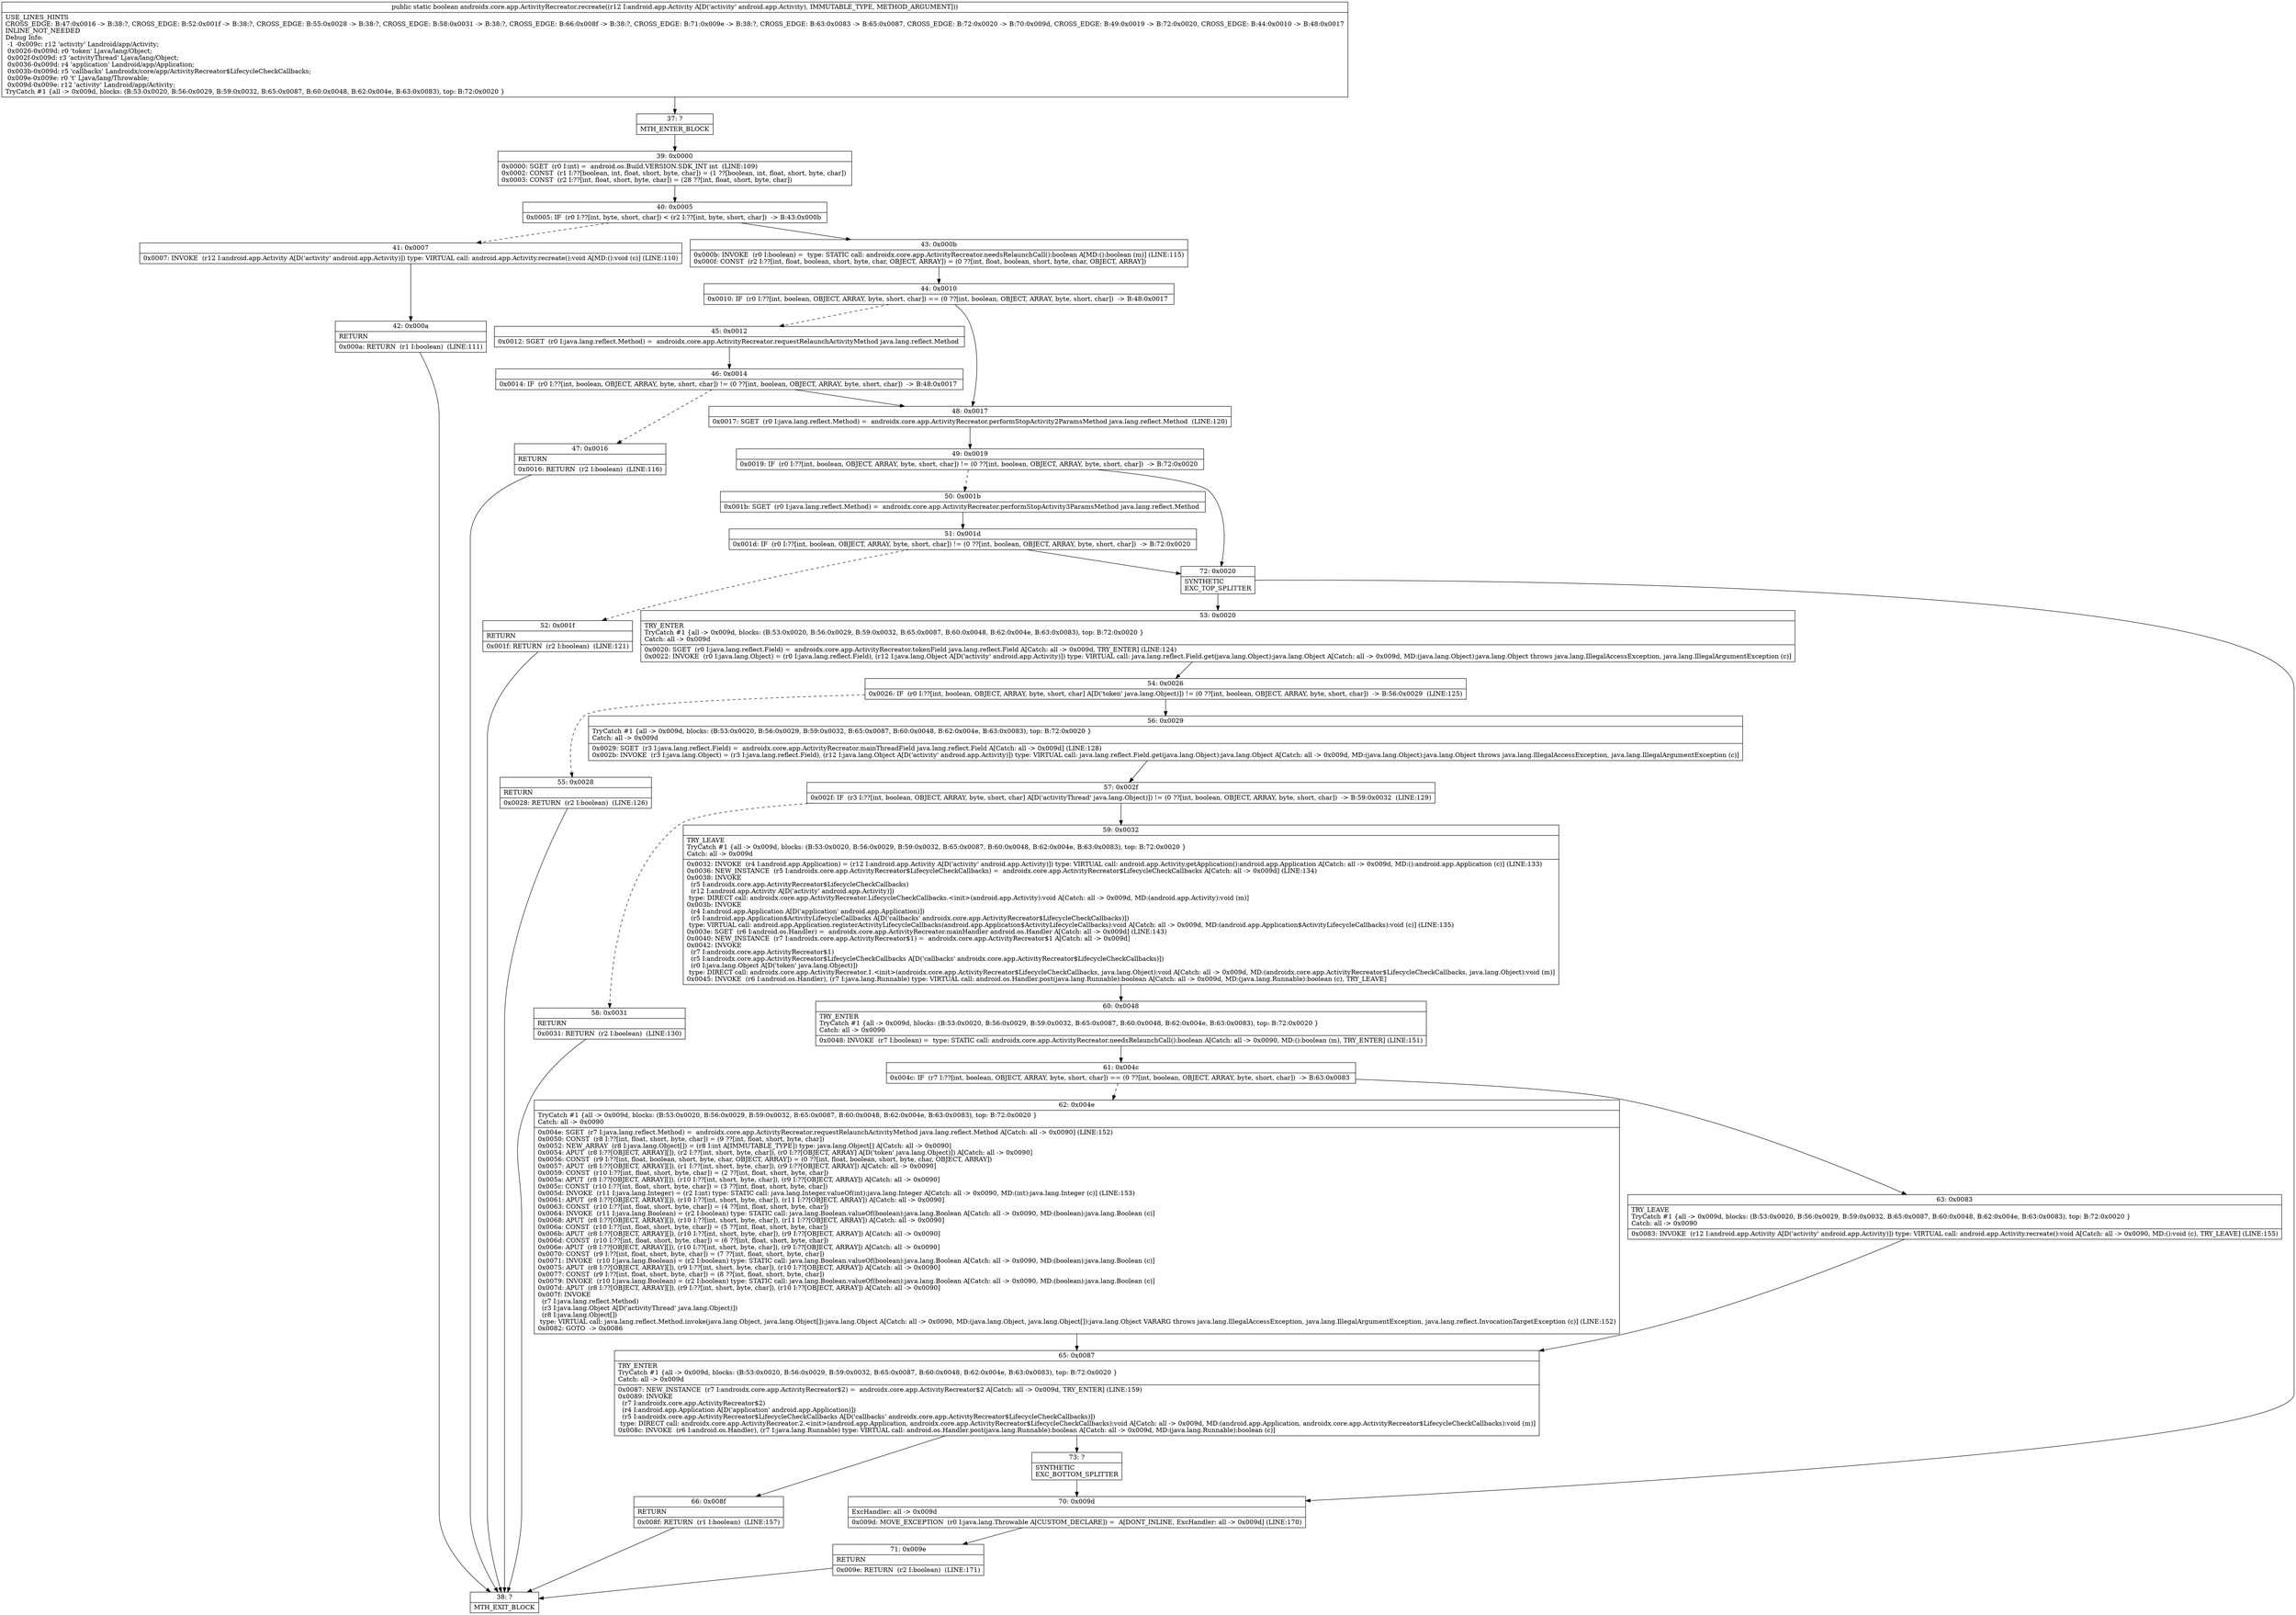 digraph "CFG forandroidx.core.app.ActivityRecreator.recreate(Landroid\/app\/Activity;)Z" {
Node_37 [shape=record,label="{37\:\ ?|MTH_ENTER_BLOCK\l}"];
Node_39 [shape=record,label="{39\:\ 0x0000|0x0000: SGET  (r0 I:int) =  android.os.Build.VERSION.SDK_INT int  (LINE:109)\l0x0002: CONST  (r1 I:??[boolean, int, float, short, byte, char]) = (1 ??[boolean, int, float, short, byte, char]) \l0x0003: CONST  (r2 I:??[int, float, short, byte, char]) = (28 ??[int, float, short, byte, char]) \l}"];
Node_40 [shape=record,label="{40\:\ 0x0005|0x0005: IF  (r0 I:??[int, byte, short, char]) \< (r2 I:??[int, byte, short, char])  \-\> B:43:0x000b \l}"];
Node_41 [shape=record,label="{41\:\ 0x0007|0x0007: INVOKE  (r12 I:android.app.Activity A[D('activity' android.app.Activity)]) type: VIRTUAL call: android.app.Activity.recreate():void A[MD:():void (c)] (LINE:110)\l}"];
Node_42 [shape=record,label="{42\:\ 0x000a|RETURN\l|0x000a: RETURN  (r1 I:boolean)  (LINE:111)\l}"];
Node_38 [shape=record,label="{38\:\ ?|MTH_EXIT_BLOCK\l}"];
Node_43 [shape=record,label="{43\:\ 0x000b|0x000b: INVOKE  (r0 I:boolean) =  type: STATIC call: androidx.core.app.ActivityRecreator.needsRelaunchCall():boolean A[MD:():boolean (m)] (LINE:115)\l0x000f: CONST  (r2 I:??[int, float, boolean, short, byte, char, OBJECT, ARRAY]) = (0 ??[int, float, boolean, short, byte, char, OBJECT, ARRAY]) \l}"];
Node_44 [shape=record,label="{44\:\ 0x0010|0x0010: IF  (r0 I:??[int, boolean, OBJECT, ARRAY, byte, short, char]) == (0 ??[int, boolean, OBJECT, ARRAY, byte, short, char])  \-\> B:48:0x0017 \l}"];
Node_45 [shape=record,label="{45\:\ 0x0012|0x0012: SGET  (r0 I:java.lang.reflect.Method) =  androidx.core.app.ActivityRecreator.requestRelaunchActivityMethod java.lang.reflect.Method \l}"];
Node_46 [shape=record,label="{46\:\ 0x0014|0x0014: IF  (r0 I:??[int, boolean, OBJECT, ARRAY, byte, short, char]) != (0 ??[int, boolean, OBJECT, ARRAY, byte, short, char])  \-\> B:48:0x0017 \l}"];
Node_47 [shape=record,label="{47\:\ 0x0016|RETURN\l|0x0016: RETURN  (r2 I:boolean)  (LINE:116)\l}"];
Node_48 [shape=record,label="{48\:\ 0x0017|0x0017: SGET  (r0 I:java.lang.reflect.Method) =  androidx.core.app.ActivityRecreator.performStopActivity2ParamsMethod java.lang.reflect.Method  (LINE:120)\l}"];
Node_49 [shape=record,label="{49\:\ 0x0019|0x0019: IF  (r0 I:??[int, boolean, OBJECT, ARRAY, byte, short, char]) != (0 ??[int, boolean, OBJECT, ARRAY, byte, short, char])  \-\> B:72:0x0020 \l}"];
Node_50 [shape=record,label="{50\:\ 0x001b|0x001b: SGET  (r0 I:java.lang.reflect.Method) =  androidx.core.app.ActivityRecreator.performStopActivity3ParamsMethod java.lang.reflect.Method \l}"];
Node_51 [shape=record,label="{51\:\ 0x001d|0x001d: IF  (r0 I:??[int, boolean, OBJECT, ARRAY, byte, short, char]) != (0 ??[int, boolean, OBJECT, ARRAY, byte, short, char])  \-\> B:72:0x0020 \l}"];
Node_52 [shape=record,label="{52\:\ 0x001f|RETURN\l|0x001f: RETURN  (r2 I:boolean)  (LINE:121)\l}"];
Node_72 [shape=record,label="{72\:\ 0x0020|SYNTHETIC\lEXC_TOP_SPLITTER\l}"];
Node_53 [shape=record,label="{53\:\ 0x0020|TRY_ENTER\lTryCatch #1 \{all \-\> 0x009d, blocks: (B:53:0x0020, B:56:0x0029, B:59:0x0032, B:65:0x0087, B:60:0x0048, B:62:0x004e, B:63:0x0083), top: B:72:0x0020 \}\lCatch: all \-\> 0x009d\l|0x0020: SGET  (r0 I:java.lang.reflect.Field) =  androidx.core.app.ActivityRecreator.tokenField java.lang.reflect.Field A[Catch: all \-\> 0x009d, TRY_ENTER] (LINE:124)\l0x0022: INVOKE  (r0 I:java.lang.Object) = (r0 I:java.lang.reflect.Field), (r12 I:java.lang.Object A[D('activity' android.app.Activity)]) type: VIRTUAL call: java.lang.reflect.Field.get(java.lang.Object):java.lang.Object A[Catch: all \-\> 0x009d, MD:(java.lang.Object):java.lang.Object throws java.lang.IllegalAccessException, java.lang.IllegalArgumentException (c)]\l}"];
Node_54 [shape=record,label="{54\:\ 0x0026|0x0026: IF  (r0 I:??[int, boolean, OBJECT, ARRAY, byte, short, char] A[D('token' java.lang.Object)]) != (0 ??[int, boolean, OBJECT, ARRAY, byte, short, char])  \-\> B:56:0x0029  (LINE:125)\l}"];
Node_55 [shape=record,label="{55\:\ 0x0028|RETURN\l|0x0028: RETURN  (r2 I:boolean)  (LINE:126)\l}"];
Node_56 [shape=record,label="{56\:\ 0x0029|TryCatch #1 \{all \-\> 0x009d, blocks: (B:53:0x0020, B:56:0x0029, B:59:0x0032, B:65:0x0087, B:60:0x0048, B:62:0x004e, B:63:0x0083), top: B:72:0x0020 \}\lCatch: all \-\> 0x009d\l|0x0029: SGET  (r3 I:java.lang.reflect.Field) =  androidx.core.app.ActivityRecreator.mainThreadField java.lang.reflect.Field A[Catch: all \-\> 0x009d] (LINE:128)\l0x002b: INVOKE  (r3 I:java.lang.Object) = (r3 I:java.lang.reflect.Field), (r12 I:java.lang.Object A[D('activity' android.app.Activity)]) type: VIRTUAL call: java.lang.reflect.Field.get(java.lang.Object):java.lang.Object A[Catch: all \-\> 0x009d, MD:(java.lang.Object):java.lang.Object throws java.lang.IllegalAccessException, java.lang.IllegalArgumentException (c)]\l}"];
Node_57 [shape=record,label="{57\:\ 0x002f|0x002f: IF  (r3 I:??[int, boolean, OBJECT, ARRAY, byte, short, char] A[D('activityThread' java.lang.Object)]) != (0 ??[int, boolean, OBJECT, ARRAY, byte, short, char])  \-\> B:59:0x0032  (LINE:129)\l}"];
Node_58 [shape=record,label="{58\:\ 0x0031|RETURN\l|0x0031: RETURN  (r2 I:boolean)  (LINE:130)\l}"];
Node_59 [shape=record,label="{59\:\ 0x0032|TRY_LEAVE\lTryCatch #1 \{all \-\> 0x009d, blocks: (B:53:0x0020, B:56:0x0029, B:59:0x0032, B:65:0x0087, B:60:0x0048, B:62:0x004e, B:63:0x0083), top: B:72:0x0020 \}\lCatch: all \-\> 0x009d\l|0x0032: INVOKE  (r4 I:android.app.Application) = (r12 I:android.app.Activity A[D('activity' android.app.Activity)]) type: VIRTUAL call: android.app.Activity.getApplication():android.app.Application A[Catch: all \-\> 0x009d, MD:():android.app.Application (c)] (LINE:133)\l0x0036: NEW_INSTANCE  (r5 I:androidx.core.app.ActivityRecreator$LifecycleCheckCallbacks) =  androidx.core.app.ActivityRecreator$LifecycleCheckCallbacks A[Catch: all \-\> 0x009d] (LINE:134)\l0x0038: INVOKE  \l  (r5 I:androidx.core.app.ActivityRecreator$LifecycleCheckCallbacks)\l  (r12 I:android.app.Activity A[D('activity' android.app.Activity)])\l type: DIRECT call: androidx.core.app.ActivityRecreator.LifecycleCheckCallbacks.\<init\>(android.app.Activity):void A[Catch: all \-\> 0x009d, MD:(android.app.Activity):void (m)]\l0x003b: INVOKE  \l  (r4 I:android.app.Application A[D('application' android.app.Application)])\l  (r5 I:android.app.Application$ActivityLifecycleCallbacks A[D('callbacks' androidx.core.app.ActivityRecreator$LifecycleCheckCallbacks)])\l type: VIRTUAL call: android.app.Application.registerActivityLifecycleCallbacks(android.app.Application$ActivityLifecycleCallbacks):void A[Catch: all \-\> 0x009d, MD:(android.app.Application$ActivityLifecycleCallbacks):void (c)] (LINE:135)\l0x003e: SGET  (r6 I:android.os.Handler) =  androidx.core.app.ActivityRecreator.mainHandler android.os.Handler A[Catch: all \-\> 0x009d] (LINE:143)\l0x0040: NEW_INSTANCE  (r7 I:androidx.core.app.ActivityRecreator$1) =  androidx.core.app.ActivityRecreator$1 A[Catch: all \-\> 0x009d]\l0x0042: INVOKE  \l  (r7 I:androidx.core.app.ActivityRecreator$1)\l  (r5 I:androidx.core.app.ActivityRecreator$LifecycleCheckCallbacks A[D('callbacks' androidx.core.app.ActivityRecreator$LifecycleCheckCallbacks)])\l  (r0 I:java.lang.Object A[D('token' java.lang.Object)])\l type: DIRECT call: androidx.core.app.ActivityRecreator.1.\<init\>(androidx.core.app.ActivityRecreator$LifecycleCheckCallbacks, java.lang.Object):void A[Catch: all \-\> 0x009d, MD:(androidx.core.app.ActivityRecreator$LifecycleCheckCallbacks, java.lang.Object):void (m)]\l0x0045: INVOKE  (r6 I:android.os.Handler), (r7 I:java.lang.Runnable) type: VIRTUAL call: android.os.Handler.post(java.lang.Runnable):boolean A[Catch: all \-\> 0x009d, MD:(java.lang.Runnable):boolean (c), TRY_LEAVE]\l}"];
Node_60 [shape=record,label="{60\:\ 0x0048|TRY_ENTER\lTryCatch #1 \{all \-\> 0x009d, blocks: (B:53:0x0020, B:56:0x0029, B:59:0x0032, B:65:0x0087, B:60:0x0048, B:62:0x004e, B:63:0x0083), top: B:72:0x0020 \}\lCatch: all \-\> 0x0090\l|0x0048: INVOKE  (r7 I:boolean) =  type: STATIC call: androidx.core.app.ActivityRecreator.needsRelaunchCall():boolean A[Catch: all \-\> 0x0090, MD:():boolean (m), TRY_ENTER] (LINE:151)\l}"];
Node_61 [shape=record,label="{61\:\ 0x004c|0x004c: IF  (r7 I:??[int, boolean, OBJECT, ARRAY, byte, short, char]) == (0 ??[int, boolean, OBJECT, ARRAY, byte, short, char])  \-\> B:63:0x0083 \l}"];
Node_62 [shape=record,label="{62\:\ 0x004e|TryCatch #1 \{all \-\> 0x009d, blocks: (B:53:0x0020, B:56:0x0029, B:59:0x0032, B:65:0x0087, B:60:0x0048, B:62:0x004e, B:63:0x0083), top: B:72:0x0020 \}\lCatch: all \-\> 0x0090\l|0x004e: SGET  (r7 I:java.lang.reflect.Method) =  androidx.core.app.ActivityRecreator.requestRelaunchActivityMethod java.lang.reflect.Method A[Catch: all \-\> 0x0090] (LINE:152)\l0x0050: CONST  (r8 I:??[int, float, short, byte, char]) = (9 ??[int, float, short, byte, char]) \l0x0052: NEW_ARRAY  (r8 I:java.lang.Object[]) = (r8 I:int A[IMMUTABLE_TYPE]) type: java.lang.Object[] A[Catch: all \-\> 0x0090]\l0x0054: APUT  (r8 I:??[OBJECT, ARRAY][]), (r2 I:??[int, short, byte, char]), (r0 I:??[OBJECT, ARRAY] A[D('token' java.lang.Object)]) A[Catch: all \-\> 0x0090]\l0x0056: CONST  (r9 I:??[int, float, boolean, short, byte, char, OBJECT, ARRAY]) = (0 ??[int, float, boolean, short, byte, char, OBJECT, ARRAY]) \l0x0057: APUT  (r8 I:??[OBJECT, ARRAY][]), (r1 I:??[int, short, byte, char]), (r9 I:??[OBJECT, ARRAY]) A[Catch: all \-\> 0x0090]\l0x0059: CONST  (r10 I:??[int, float, short, byte, char]) = (2 ??[int, float, short, byte, char]) \l0x005a: APUT  (r8 I:??[OBJECT, ARRAY][]), (r10 I:??[int, short, byte, char]), (r9 I:??[OBJECT, ARRAY]) A[Catch: all \-\> 0x0090]\l0x005c: CONST  (r10 I:??[int, float, short, byte, char]) = (3 ??[int, float, short, byte, char]) \l0x005d: INVOKE  (r11 I:java.lang.Integer) = (r2 I:int) type: STATIC call: java.lang.Integer.valueOf(int):java.lang.Integer A[Catch: all \-\> 0x0090, MD:(int):java.lang.Integer (c)] (LINE:153)\l0x0061: APUT  (r8 I:??[OBJECT, ARRAY][]), (r10 I:??[int, short, byte, char]), (r11 I:??[OBJECT, ARRAY]) A[Catch: all \-\> 0x0090]\l0x0063: CONST  (r10 I:??[int, float, short, byte, char]) = (4 ??[int, float, short, byte, char]) \l0x0064: INVOKE  (r11 I:java.lang.Boolean) = (r2 I:boolean) type: STATIC call: java.lang.Boolean.valueOf(boolean):java.lang.Boolean A[Catch: all \-\> 0x0090, MD:(boolean):java.lang.Boolean (c)]\l0x0068: APUT  (r8 I:??[OBJECT, ARRAY][]), (r10 I:??[int, short, byte, char]), (r11 I:??[OBJECT, ARRAY]) A[Catch: all \-\> 0x0090]\l0x006a: CONST  (r10 I:??[int, float, short, byte, char]) = (5 ??[int, float, short, byte, char]) \l0x006b: APUT  (r8 I:??[OBJECT, ARRAY][]), (r10 I:??[int, short, byte, char]), (r9 I:??[OBJECT, ARRAY]) A[Catch: all \-\> 0x0090]\l0x006d: CONST  (r10 I:??[int, float, short, byte, char]) = (6 ??[int, float, short, byte, char]) \l0x006e: APUT  (r8 I:??[OBJECT, ARRAY][]), (r10 I:??[int, short, byte, char]), (r9 I:??[OBJECT, ARRAY]) A[Catch: all \-\> 0x0090]\l0x0070: CONST  (r9 I:??[int, float, short, byte, char]) = (7 ??[int, float, short, byte, char]) \l0x0071: INVOKE  (r10 I:java.lang.Boolean) = (r2 I:boolean) type: STATIC call: java.lang.Boolean.valueOf(boolean):java.lang.Boolean A[Catch: all \-\> 0x0090, MD:(boolean):java.lang.Boolean (c)]\l0x0075: APUT  (r8 I:??[OBJECT, ARRAY][]), (r9 I:??[int, short, byte, char]), (r10 I:??[OBJECT, ARRAY]) A[Catch: all \-\> 0x0090]\l0x0077: CONST  (r9 I:??[int, float, short, byte, char]) = (8 ??[int, float, short, byte, char]) \l0x0079: INVOKE  (r10 I:java.lang.Boolean) = (r2 I:boolean) type: STATIC call: java.lang.Boolean.valueOf(boolean):java.lang.Boolean A[Catch: all \-\> 0x0090, MD:(boolean):java.lang.Boolean (c)]\l0x007d: APUT  (r8 I:??[OBJECT, ARRAY][]), (r9 I:??[int, short, byte, char]), (r10 I:??[OBJECT, ARRAY]) A[Catch: all \-\> 0x0090]\l0x007f: INVOKE  \l  (r7 I:java.lang.reflect.Method)\l  (r3 I:java.lang.Object A[D('activityThread' java.lang.Object)])\l  (r8 I:java.lang.Object[])\l type: VIRTUAL call: java.lang.reflect.Method.invoke(java.lang.Object, java.lang.Object[]):java.lang.Object A[Catch: all \-\> 0x0090, MD:(java.lang.Object, java.lang.Object[]):java.lang.Object VARARG throws java.lang.IllegalAccessException, java.lang.IllegalArgumentException, java.lang.reflect.InvocationTargetException (c)] (LINE:152)\l0x0082: GOTO  \-\> 0x0086 \l}"];
Node_65 [shape=record,label="{65\:\ 0x0087|TRY_ENTER\lTryCatch #1 \{all \-\> 0x009d, blocks: (B:53:0x0020, B:56:0x0029, B:59:0x0032, B:65:0x0087, B:60:0x0048, B:62:0x004e, B:63:0x0083), top: B:72:0x0020 \}\lCatch: all \-\> 0x009d\l|0x0087: NEW_INSTANCE  (r7 I:androidx.core.app.ActivityRecreator$2) =  androidx.core.app.ActivityRecreator$2 A[Catch: all \-\> 0x009d, TRY_ENTER] (LINE:159)\l0x0089: INVOKE  \l  (r7 I:androidx.core.app.ActivityRecreator$2)\l  (r4 I:android.app.Application A[D('application' android.app.Application)])\l  (r5 I:androidx.core.app.ActivityRecreator$LifecycleCheckCallbacks A[D('callbacks' androidx.core.app.ActivityRecreator$LifecycleCheckCallbacks)])\l type: DIRECT call: androidx.core.app.ActivityRecreator.2.\<init\>(android.app.Application, androidx.core.app.ActivityRecreator$LifecycleCheckCallbacks):void A[Catch: all \-\> 0x009d, MD:(android.app.Application, androidx.core.app.ActivityRecreator$LifecycleCheckCallbacks):void (m)]\l0x008c: INVOKE  (r6 I:android.os.Handler), (r7 I:java.lang.Runnable) type: VIRTUAL call: android.os.Handler.post(java.lang.Runnable):boolean A[Catch: all \-\> 0x009d, MD:(java.lang.Runnable):boolean (c)]\l}"];
Node_66 [shape=record,label="{66\:\ 0x008f|RETURN\l|0x008f: RETURN  (r1 I:boolean)  (LINE:157)\l}"];
Node_73 [shape=record,label="{73\:\ ?|SYNTHETIC\lEXC_BOTTOM_SPLITTER\l}"];
Node_63 [shape=record,label="{63\:\ 0x0083|TRY_LEAVE\lTryCatch #1 \{all \-\> 0x009d, blocks: (B:53:0x0020, B:56:0x0029, B:59:0x0032, B:65:0x0087, B:60:0x0048, B:62:0x004e, B:63:0x0083), top: B:72:0x0020 \}\lCatch: all \-\> 0x0090\l|0x0083: INVOKE  (r12 I:android.app.Activity A[D('activity' android.app.Activity)]) type: VIRTUAL call: android.app.Activity.recreate():void A[Catch: all \-\> 0x0090, MD:():void (c), TRY_LEAVE] (LINE:155)\l}"];
Node_70 [shape=record,label="{70\:\ 0x009d|ExcHandler: all \-\> 0x009d\l|0x009d: MOVE_EXCEPTION  (r0 I:java.lang.Throwable A[CUSTOM_DECLARE]) =  A[DONT_INLINE, ExcHandler: all \-\> 0x009d] (LINE:170)\l}"];
Node_71 [shape=record,label="{71\:\ 0x009e|RETURN\l|0x009e: RETURN  (r2 I:boolean)  (LINE:171)\l}"];
MethodNode[shape=record,label="{public static boolean androidx.core.app.ActivityRecreator.recreate((r12 I:android.app.Activity A[D('activity' android.app.Activity), IMMUTABLE_TYPE, METHOD_ARGUMENT]))  | USE_LINES_HINTS\lCROSS_EDGE: B:47:0x0016 \-\> B:38:?, CROSS_EDGE: B:52:0x001f \-\> B:38:?, CROSS_EDGE: B:55:0x0028 \-\> B:38:?, CROSS_EDGE: B:58:0x0031 \-\> B:38:?, CROSS_EDGE: B:66:0x008f \-\> B:38:?, CROSS_EDGE: B:71:0x009e \-\> B:38:?, CROSS_EDGE: B:63:0x0083 \-\> B:65:0x0087, CROSS_EDGE: B:72:0x0020 \-\> B:70:0x009d, CROSS_EDGE: B:49:0x0019 \-\> B:72:0x0020, CROSS_EDGE: B:44:0x0010 \-\> B:48:0x0017\lINLINE_NOT_NEEDED\lDebug Info:\l  \-1 \-0x009c: r12 'activity' Landroid\/app\/Activity;\l  0x0026\-0x009d: r0 'token' Ljava\/lang\/Object;\l  0x002f\-0x009d: r3 'activityThread' Ljava\/lang\/Object;\l  0x0036\-0x009d: r4 'application' Landroid\/app\/Application;\l  0x003b\-0x009d: r5 'callbacks' Landroidx\/core\/app\/ActivityRecreator$LifecycleCheckCallbacks;\l  0x009e\-0x009e: r0 't' Ljava\/lang\/Throwable;\l  0x009d\-0x009e: r12 'activity' Landroid\/app\/Activity;\lTryCatch #1 \{all \-\> 0x009d, blocks: (B:53:0x0020, B:56:0x0029, B:59:0x0032, B:65:0x0087, B:60:0x0048, B:62:0x004e, B:63:0x0083), top: B:72:0x0020 \}\l}"];
MethodNode -> Node_37;Node_37 -> Node_39;
Node_39 -> Node_40;
Node_40 -> Node_41[style=dashed];
Node_40 -> Node_43;
Node_41 -> Node_42;
Node_42 -> Node_38;
Node_43 -> Node_44;
Node_44 -> Node_45[style=dashed];
Node_44 -> Node_48;
Node_45 -> Node_46;
Node_46 -> Node_47[style=dashed];
Node_46 -> Node_48;
Node_47 -> Node_38;
Node_48 -> Node_49;
Node_49 -> Node_50[style=dashed];
Node_49 -> Node_72;
Node_50 -> Node_51;
Node_51 -> Node_52[style=dashed];
Node_51 -> Node_72;
Node_52 -> Node_38;
Node_72 -> Node_53;
Node_72 -> Node_70;
Node_53 -> Node_54;
Node_54 -> Node_55[style=dashed];
Node_54 -> Node_56;
Node_55 -> Node_38;
Node_56 -> Node_57;
Node_57 -> Node_58[style=dashed];
Node_57 -> Node_59;
Node_58 -> Node_38;
Node_59 -> Node_60;
Node_60 -> Node_61;
Node_61 -> Node_62[style=dashed];
Node_61 -> Node_63;
Node_62 -> Node_65;
Node_65 -> Node_66;
Node_65 -> Node_73;
Node_66 -> Node_38;
Node_73 -> Node_70;
Node_63 -> Node_65;
Node_70 -> Node_71;
Node_71 -> Node_38;
}

